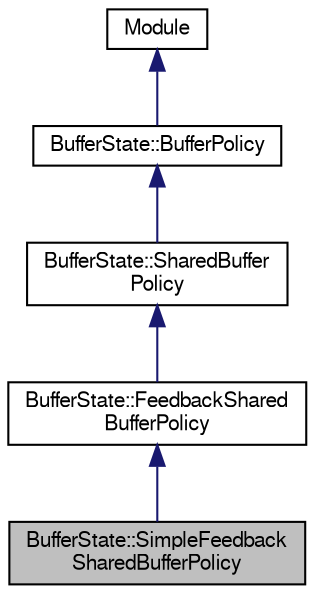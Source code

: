 digraph "BufferState::SimpleFeedbackSharedBufferPolicy"
{
  bgcolor="transparent";
  edge [fontname="FreeSans",fontsize="10",labelfontname="FreeSans",labelfontsize="10"];
  node [fontname="FreeSans",fontsize="10",shape=record];
  Node0 [label="BufferState::SimpleFeedback\lSharedBufferPolicy",height=0.2,width=0.4,color="black", fillcolor="grey75", style="filled", fontcolor="black"];
  Node1 -> Node0 [dir="back",color="midnightblue",fontsize="10",style="solid",fontname="FreeSans"];
  Node1 [label="BufferState::FeedbackShared\lBufferPolicy",height=0.2,width=0.4,color="black",URL="$classBufferState_1_1FeedbackSharedBufferPolicy.html"];
  Node2 -> Node1 [dir="back",color="midnightblue",fontsize="10",style="solid",fontname="FreeSans"];
  Node2 [label="BufferState::SharedBuffer\lPolicy",height=0.2,width=0.4,color="black",URL="$classBufferState_1_1SharedBufferPolicy.html"];
  Node3 -> Node2 [dir="back",color="midnightblue",fontsize="10",style="solid",fontname="FreeSans"];
  Node3 [label="BufferState::BufferPolicy",height=0.2,width=0.4,color="black",URL="$classBufferState_1_1BufferPolicy.html"];
  Node4 -> Node3 [dir="back",color="midnightblue",fontsize="10",style="solid",fontname="FreeSans"];
  Node4 [label="Module",height=0.2,width=0.4,color="black",URL="$classModule.html"];
}
